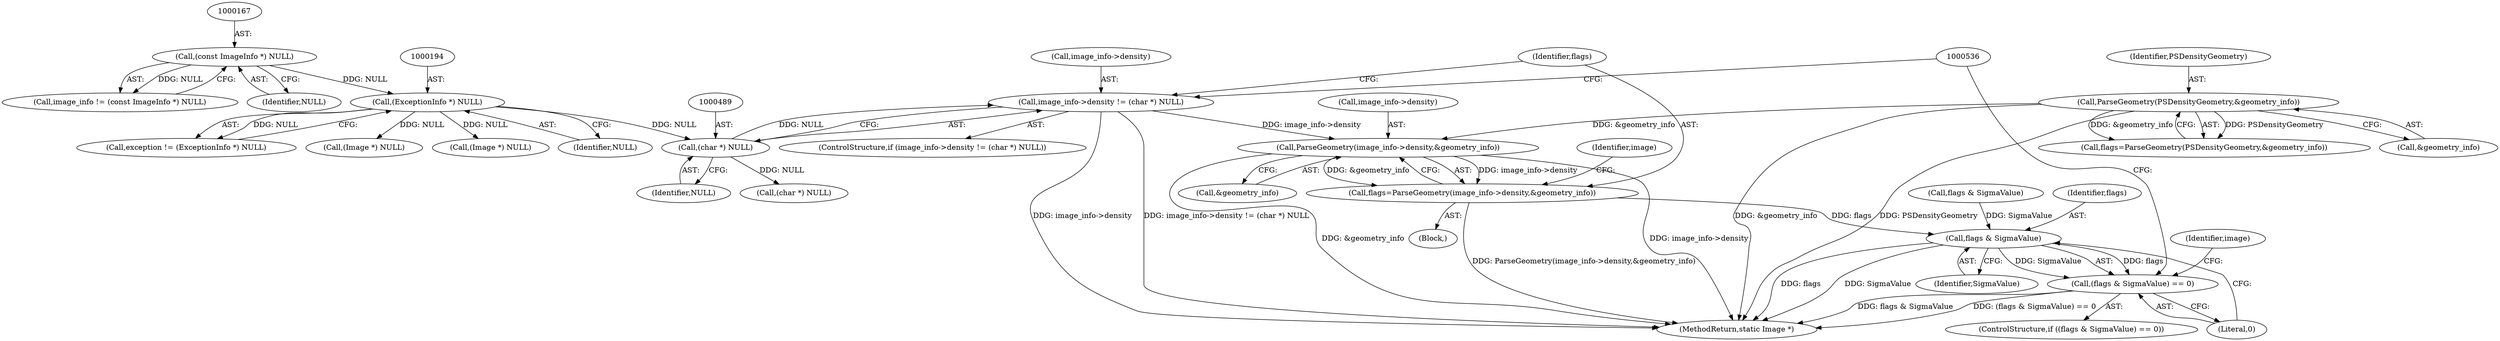 digraph "0_ImageMagick6_35ccb468ee2dcbe8ce9cf1e2f1957acc27f54c34@pointer" {
"1000494" [label="(Call,ParseGeometry(image_info->density,&geometry_info))"];
"1000484" [label="(Call,image_info->density != (char *) NULL)"];
"1000488" [label="(Call,(char *) NULL)"];
"1000193" [label="(Call,(ExceptionInfo *) NULL)"];
"1000166" [label="(Call,(const ImageInfo *) NULL)"];
"1000444" [label="(Call,ParseGeometry(PSDensityGeometry,&geometry_info))"];
"1000492" [label="(Call,flags=ParseGeometry(image_info->density,&geometry_info))"];
"1000520" [label="(Call,flags & SigmaValue)"];
"1000519" [label="(Call,(flags & SigmaValue) == 0)"];
"1000483" [label="(ControlStructure,if (image_info->density != (char *) NULL))"];
"1000251" [label="(Call,(Image *) NULL)"];
"1000527" [label="(Identifier,image)"];
"1000484" [label="(Call,image_info->density != (char *) NULL)"];
"1000521" [label="(Identifier,flags)"];
"1000468" [label="(Call,flags & SigmaValue)"];
"1000442" [label="(Call,flags=ParseGeometry(PSDensityGeometry,&geometry_info))"];
"1000492" [label="(Call,flags=ParseGeometry(image_info->density,&geometry_info))"];
"1000445" [label="(Identifier,PSDensityGeometry)"];
"1000491" [label="(Block,)"];
"1000485" [label="(Call,image_info->density)"];
"1000444" [label="(Call,ParseGeometry(PSDensityGeometry,&geometry_info))"];
"1000168" [label="(Identifier,NULL)"];
"1000224" [label="(Call,(Image *) NULL)"];
"1000523" [label="(Literal,0)"];
"1000164" [label="(Call,image_info != (const ImageInfo *) NULL)"];
"1000520" [label="(Call,flags & SigmaValue)"];
"1000490" [label="(Identifier,NULL)"];
"1000166" [label="(Call,(const ImageInfo *) NULL)"];
"1000494" [label="(Call,ParseGeometry(image_info->density,&geometry_info))"];
"1000191" [label="(Call,exception != (ExceptionInfo *) NULL)"];
"1000518" [label="(ControlStructure,if ((flags & SigmaValue) == 0))"];
"1000488" [label="(Call,(char *) NULL)"];
"1000546" [label="(Call,(char *) NULL)"];
"1000195" [label="(Identifier,NULL)"];
"1000446" [label="(Call,&geometry_info)"];
"1000503" [label="(Identifier,image)"];
"1000519" [label="(Call,(flags & SigmaValue) == 0)"];
"1000495" [label="(Call,image_info->density)"];
"1000493" [label="(Identifier,flags)"];
"1000193" [label="(Call,(ExceptionInfo *) NULL)"];
"1002380" [label="(MethodReturn,static Image *)"];
"1000498" [label="(Call,&geometry_info)"];
"1000522" [label="(Identifier,SigmaValue)"];
"1000494" -> "1000492"  [label="AST: "];
"1000494" -> "1000498"  [label="CFG: "];
"1000495" -> "1000494"  [label="AST: "];
"1000498" -> "1000494"  [label="AST: "];
"1000492" -> "1000494"  [label="CFG: "];
"1000494" -> "1002380"  [label="DDG: &geometry_info"];
"1000494" -> "1002380"  [label="DDG: image_info->density"];
"1000494" -> "1000492"  [label="DDG: image_info->density"];
"1000494" -> "1000492"  [label="DDG: &geometry_info"];
"1000484" -> "1000494"  [label="DDG: image_info->density"];
"1000444" -> "1000494"  [label="DDG: &geometry_info"];
"1000484" -> "1000483"  [label="AST: "];
"1000484" -> "1000488"  [label="CFG: "];
"1000485" -> "1000484"  [label="AST: "];
"1000488" -> "1000484"  [label="AST: "];
"1000493" -> "1000484"  [label="CFG: "];
"1000536" -> "1000484"  [label="CFG: "];
"1000484" -> "1002380"  [label="DDG: image_info->density"];
"1000484" -> "1002380"  [label="DDG: image_info->density != (char *) NULL"];
"1000488" -> "1000484"  [label="DDG: NULL"];
"1000488" -> "1000490"  [label="CFG: "];
"1000489" -> "1000488"  [label="AST: "];
"1000490" -> "1000488"  [label="AST: "];
"1000193" -> "1000488"  [label="DDG: NULL"];
"1000488" -> "1000546"  [label="DDG: NULL"];
"1000193" -> "1000191"  [label="AST: "];
"1000193" -> "1000195"  [label="CFG: "];
"1000194" -> "1000193"  [label="AST: "];
"1000195" -> "1000193"  [label="AST: "];
"1000191" -> "1000193"  [label="CFG: "];
"1000193" -> "1000191"  [label="DDG: NULL"];
"1000166" -> "1000193"  [label="DDG: NULL"];
"1000193" -> "1000224"  [label="DDG: NULL"];
"1000193" -> "1000251"  [label="DDG: NULL"];
"1000166" -> "1000164"  [label="AST: "];
"1000166" -> "1000168"  [label="CFG: "];
"1000167" -> "1000166"  [label="AST: "];
"1000168" -> "1000166"  [label="AST: "];
"1000164" -> "1000166"  [label="CFG: "];
"1000166" -> "1000164"  [label="DDG: NULL"];
"1000444" -> "1000442"  [label="AST: "];
"1000444" -> "1000446"  [label="CFG: "];
"1000445" -> "1000444"  [label="AST: "];
"1000446" -> "1000444"  [label="AST: "];
"1000442" -> "1000444"  [label="CFG: "];
"1000444" -> "1002380"  [label="DDG: &geometry_info"];
"1000444" -> "1002380"  [label="DDG: PSDensityGeometry"];
"1000444" -> "1000442"  [label="DDG: PSDensityGeometry"];
"1000444" -> "1000442"  [label="DDG: &geometry_info"];
"1000492" -> "1000491"  [label="AST: "];
"1000493" -> "1000492"  [label="AST: "];
"1000503" -> "1000492"  [label="CFG: "];
"1000492" -> "1002380"  [label="DDG: ParseGeometry(image_info->density,&geometry_info)"];
"1000492" -> "1000520"  [label="DDG: flags"];
"1000520" -> "1000519"  [label="AST: "];
"1000520" -> "1000522"  [label="CFG: "];
"1000521" -> "1000520"  [label="AST: "];
"1000522" -> "1000520"  [label="AST: "];
"1000523" -> "1000520"  [label="CFG: "];
"1000520" -> "1002380"  [label="DDG: SigmaValue"];
"1000520" -> "1002380"  [label="DDG: flags"];
"1000520" -> "1000519"  [label="DDG: flags"];
"1000520" -> "1000519"  [label="DDG: SigmaValue"];
"1000468" -> "1000520"  [label="DDG: SigmaValue"];
"1000519" -> "1000518"  [label="AST: "];
"1000519" -> "1000523"  [label="CFG: "];
"1000523" -> "1000519"  [label="AST: "];
"1000527" -> "1000519"  [label="CFG: "];
"1000536" -> "1000519"  [label="CFG: "];
"1000519" -> "1002380"  [label="DDG: flags & SigmaValue"];
"1000519" -> "1002380"  [label="DDG: (flags & SigmaValue) == 0"];
}
